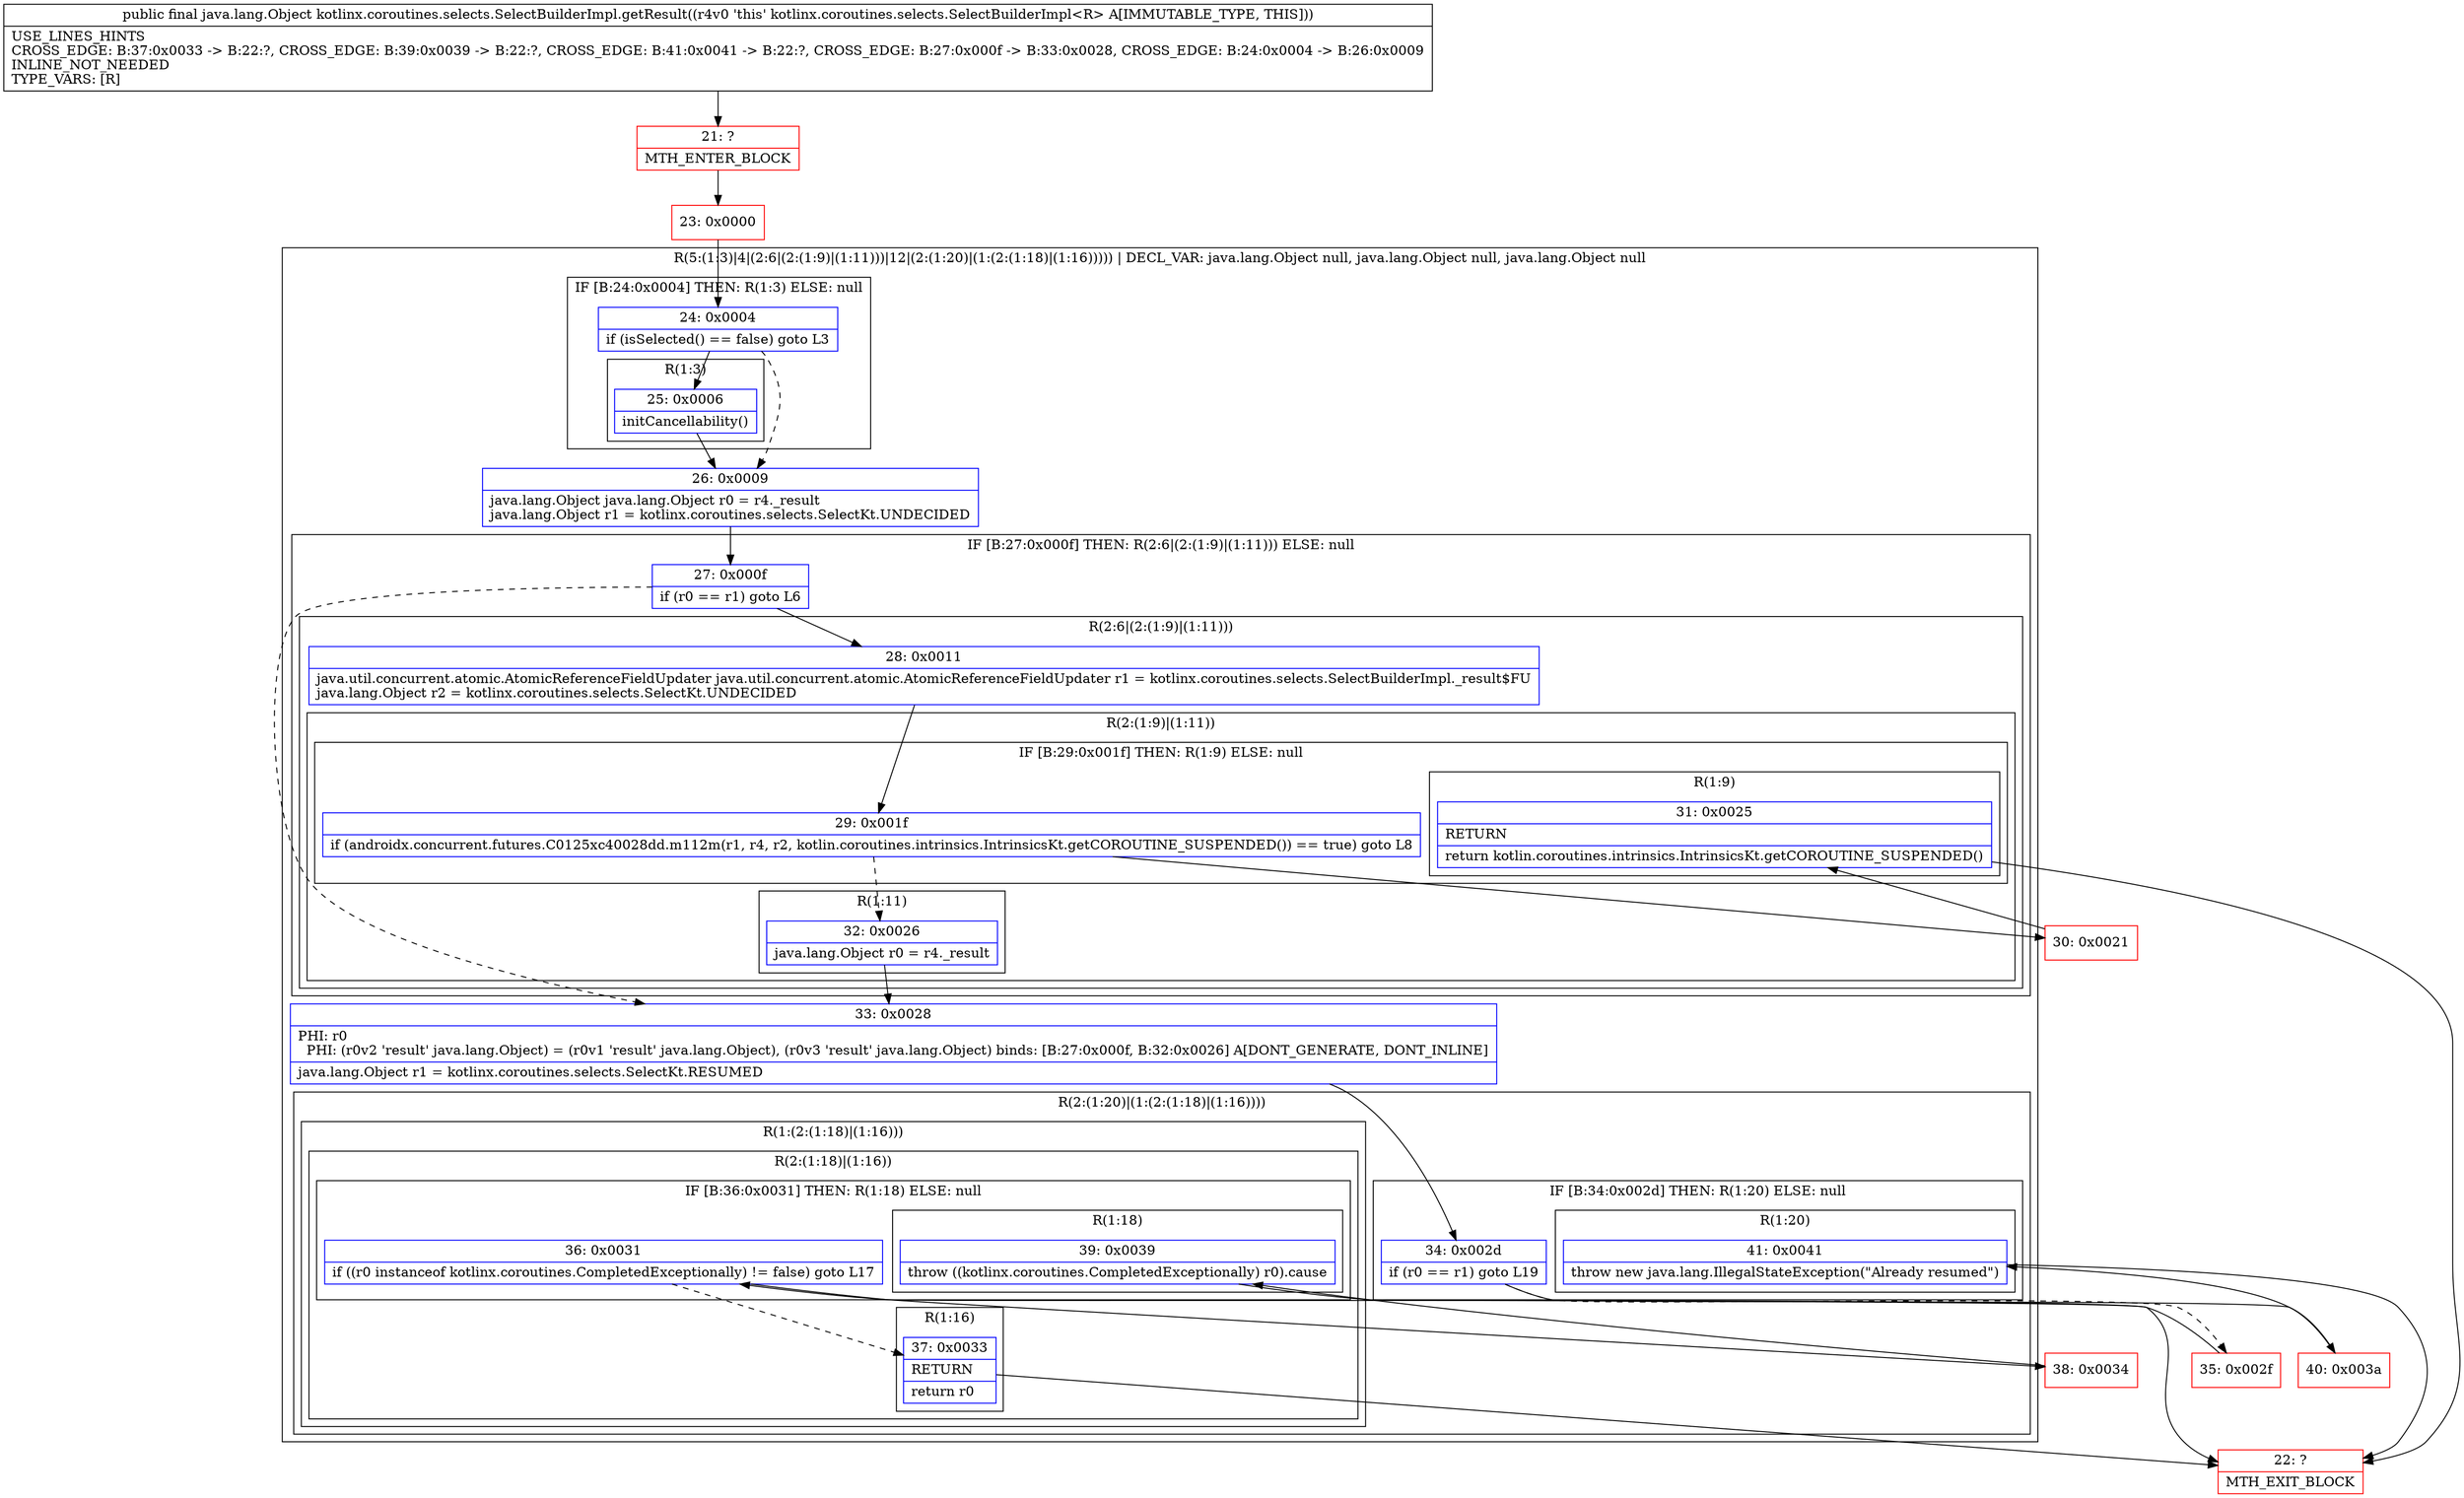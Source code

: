 digraph "CFG forkotlinx.coroutines.selects.SelectBuilderImpl.getResult()Ljava\/lang\/Object;" {
subgraph cluster_Region_611032063 {
label = "R(5:(1:3)|4|(2:6|(2:(1:9)|(1:11)))|12|(2:(1:20)|(1:(2:(1:18)|(1:16))))) | DECL_VAR: java.lang.Object null, java.lang.Object null, java.lang.Object null\l";
node [shape=record,color=blue];
subgraph cluster_IfRegion_718969056 {
label = "IF [B:24:0x0004] THEN: R(1:3) ELSE: null";
node [shape=record,color=blue];
Node_24 [shape=record,label="{24\:\ 0x0004|if (isSelected() == false) goto L3\l}"];
subgraph cluster_Region_1156619209 {
label = "R(1:3)";
node [shape=record,color=blue];
Node_25 [shape=record,label="{25\:\ 0x0006|initCancellability()\l}"];
}
}
Node_26 [shape=record,label="{26\:\ 0x0009|java.lang.Object java.lang.Object r0 = r4._result\ljava.lang.Object r1 = kotlinx.coroutines.selects.SelectKt.UNDECIDED\l}"];
subgraph cluster_IfRegion_1445180628 {
label = "IF [B:27:0x000f] THEN: R(2:6|(2:(1:9)|(1:11))) ELSE: null";
node [shape=record,color=blue];
Node_27 [shape=record,label="{27\:\ 0x000f|if (r0 == r1) goto L6\l}"];
subgraph cluster_Region_1476996318 {
label = "R(2:6|(2:(1:9)|(1:11)))";
node [shape=record,color=blue];
Node_28 [shape=record,label="{28\:\ 0x0011|java.util.concurrent.atomic.AtomicReferenceFieldUpdater java.util.concurrent.atomic.AtomicReferenceFieldUpdater r1 = kotlinx.coroutines.selects.SelectBuilderImpl._result$FU\ljava.lang.Object r2 = kotlinx.coroutines.selects.SelectKt.UNDECIDED\l}"];
subgraph cluster_Region_2060989292 {
label = "R(2:(1:9)|(1:11))";
node [shape=record,color=blue];
subgraph cluster_IfRegion_1021205324 {
label = "IF [B:29:0x001f] THEN: R(1:9) ELSE: null";
node [shape=record,color=blue];
Node_29 [shape=record,label="{29\:\ 0x001f|if (androidx.concurrent.futures.C0125xc40028dd.m112m(r1, r4, r2, kotlin.coroutines.intrinsics.IntrinsicsKt.getCOROUTINE_SUSPENDED()) == true) goto L8\l}"];
subgraph cluster_Region_406177887 {
label = "R(1:9)";
node [shape=record,color=blue];
Node_31 [shape=record,label="{31\:\ 0x0025|RETURN\l|return kotlin.coroutines.intrinsics.IntrinsicsKt.getCOROUTINE_SUSPENDED()\l}"];
}
}
subgraph cluster_Region_1751226492 {
label = "R(1:11)";
node [shape=record,color=blue];
Node_32 [shape=record,label="{32\:\ 0x0026|java.lang.Object r0 = r4._result\l}"];
}
}
}
}
Node_33 [shape=record,label="{33\:\ 0x0028|PHI: r0 \l  PHI: (r0v2 'result' java.lang.Object) = (r0v1 'result' java.lang.Object), (r0v3 'result' java.lang.Object) binds: [B:27:0x000f, B:32:0x0026] A[DONT_GENERATE, DONT_INLINE]\l|java.lang.Object r1 = kotlinx.coroutines.selects.SelectKt.RESUMED\l}"];
subgraph cluster_Region_1716932129 {
label = "R(2:(1:20)|(1:(2:(1:18)|(1:16))))";
node [shape=record,color=blue];
subgraph cluster_IfRegion_1971447520 {
label = "IF [B:34:0x002d] THEN: R(1:20) ELSE: null";
node [shape=record,color=blue];
Node_34 [shape=record,label="{34\:\ 0x002d|if (r0 == r1) goto L19\l}"];
subgraph cluster_Region_649641969 {
label = "R(1:20)";
node [shape=record,color=blue];
Node_41 [shape=record,label="{41\:\ 0x0041|throw new java.lang.IllegalStateException(\"Already resumed\")\l}"];
}
}
subgraph cluster_Region_490781465 {
label = "R(1:(2:(1:18)|(1:16)))";
node [shape=record,color=blue];
subgraph cluster_Region_729939934 {
label = "R(2:(1:18)|(1:16))";
node [shape=record,color=blue];
subgraph cluster_IfRegion_231555020 {
label = "IF [B:36:0x0031] THEN: R(1:18) ELSE: null";
node [shape=record,color=blue];
Node_36 [shape=record,label="{36\:\ 0x0031|if ((r0 instanceof kotlinx.coroutines.CompletedExceptionally) != false) goto L17\l}"];
subgraph cluster_Region_1770779761 {
label = "R(1:18)";
node [shape=record,color=blue];
Node_39 [shape=record,label="{39\:\ 0x0039|throw ((kotlinx.coroutines.CompletedExceptionally) r0).cause\l}"];
}
}
subgraph cluster_Region_583362688 {
label = "R(1:16)";
node [shape=record,color=blue];
Node_37 [shape=record,label="{37\:\ 0x0033|RETURN\l|return r0\l}"];
}
}
}
}
}
Node_21 [shape=record,color=red,label="{21\:\ ?|MTH_ENTER_BLOCK\l}"];
Node_23 [shape=record,color=red,label="{23\:\ 0x0000}"];
Node_30 [shape=record,color=red,label="{30\:\ 0x0021}"];
Node_22 [shape=record,color=red,label="{22\:\ ?|MTH_EXIT_BLOCK\l}"];
Node_35 [shape=record,color=red,label="{35\:\ 0x002f}"];
Node_38 [shape=record,color=red,label="{38\:\ 0x0034}"];
Node_40 [shape=record,color=red,label="{40\:\ 0x003a}"];
MethodNode[shape=record,label="{public final java.lang.Object kotlinx.coroutines.selects.SelectBuilderImpl.getResult((r4v0 'this' kotlinx.coroutines.selects.SelectBuilderImpl\<R\> A[IMMUTABLE_TYPE, THIS]))  | USE_LINES_HINTS\lCROSS_EDGE: B:37:0x0033 \-\> B:22:?, CROSS_EDGE: B:39:0x0039 \-\> B:22:?, CROSS_EDGE: B:41:0x0041 \-\> B:22:?, CROSS_EDGE: B:27:0x000f \-\> B:33:0x0028, CROSS_EDGE: B:24:0x0004 \-\> B:26:0x0009\lINLINE_NOT_NEEDED\lTYPE_VARS: [R]\l}"];
MethodNode -> Node_21;Node_24 -> Node_25;
Node_24 -> Node_26[style=dashed];
Node_25 -> Node_26;
Node_26 -> Node_27;
Node_27 -> Node_28;
Node_27 -> Node_33[style=dashed];
Node_28 -> Node_29;
Node_29 -> Node_30;
Node_29 -> Node_32[style=dashed];
Node_31 -> Node_22;
Node_32 -> Node_33;
Node_33 -> Node_34;
Node_34 -> Node_35[style=dashed];
Node_34 -> Node_40;
Node_41 -> Node_22;
Node_36 -> Node_37[style=dashed];
Node_36 -> Node_38;
Node_39 -> Node_22;
Node_37 -> Node_22;
Node_21 -> Node_23;
Node_23 -> Node_24;
Node_30 -> Node_31;
Node_35 -> Node_36;
Node_38 -> Node_39;
Node_40 -> Node_41;
}

